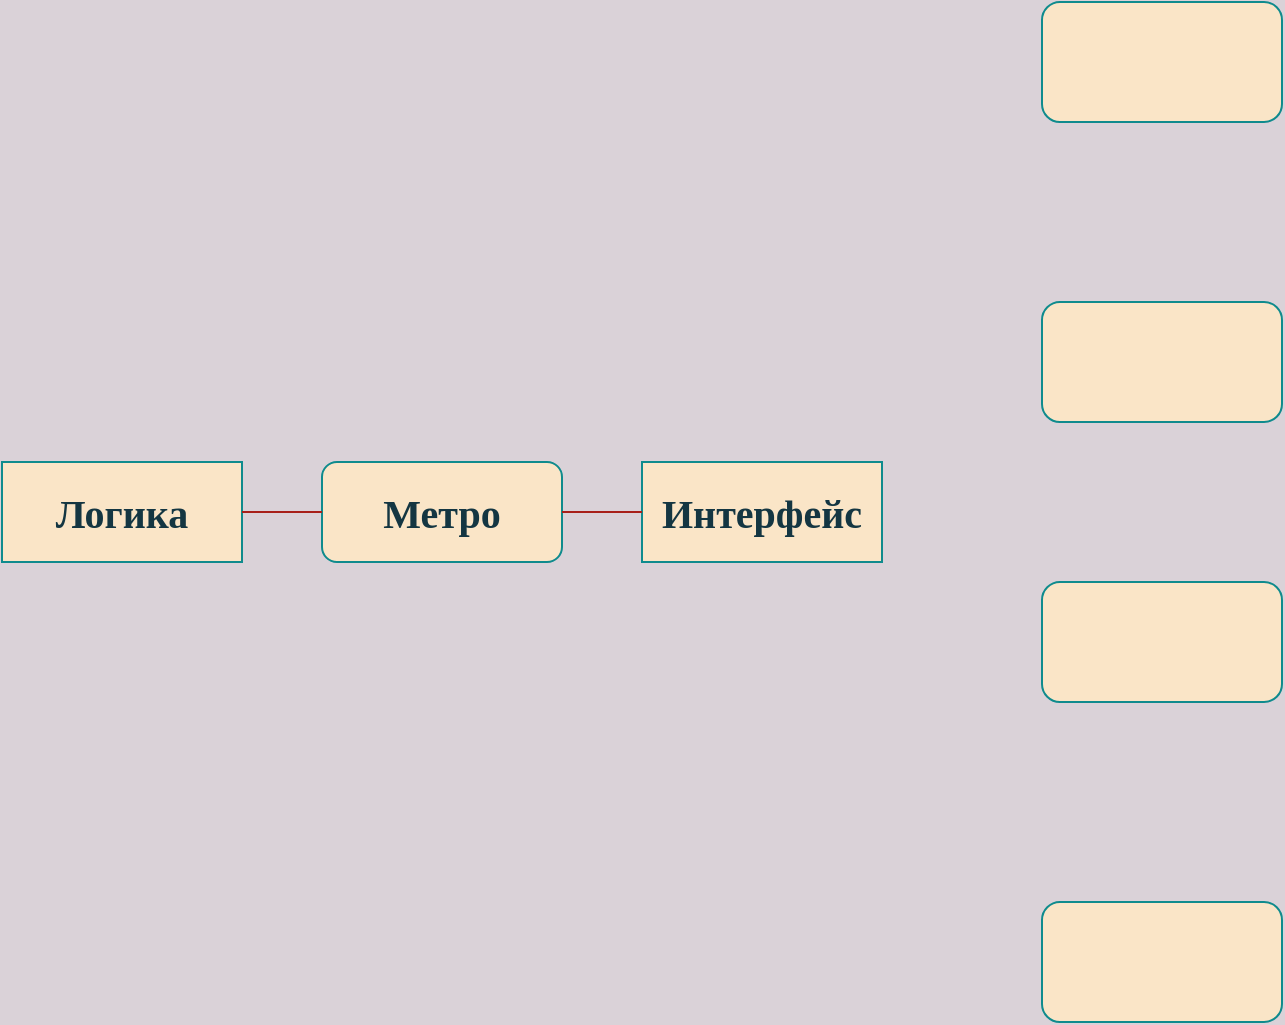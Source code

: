 <mxfile version="14.6.12" type="github">
  <diagram id="VhirNXBc8BUo8Ws5Ngwz" name="Page-1">
    <mxGraphModel dx="1054" dy="647" grid="1" gridSize="10" guides="1" tooltips="1" connect="1" arrows="1" fold="1" page="1" pageScale="1" pageWidth="1169" pageHeight="827" background="#DAD2D8" math="0" shadow="0">
      <root>
        <mxCell id="0" />
        <mxCell id="1" parent="0" />
        <mxCell id="hveAdcwGdqv-MiLM6Rzx-1" value="Метро" style="rounded=1;whiteSpace=wrap;html=1;fillColor=#FAE5C7;strokeColor=#0F8B8D;fontColor=#143642;fontFamily=Times New Roman;textDirection=ltr;fontSize=20;fontStyle=1" vertex="1" parent="1">
          <mxGeometry x="480" y="300" width="120" height="50" as="geometry" />
        </mxCell>
        <mxCell id="hveAdcwGdqv-MiLM6Rzx-2" value="Интерфейс" style="rounded=0;whiteSpace=wrap;html=1;sketch=0;fontFamily=Times New Roman;fontSize=20;fontColor=#143642;strokeColor=#0F8B8D;fillColor=#FAE5C7;textDirection=ltr;fontStyle=1" vertex="1" parent="1">
          <mxGeometry x="640" y="300" width="120" height="50" as="geometry" />
        </mxCell>
        <mxCell id="hveAdcwGdqv-MiLM6Rzx-3" value="Логика" style="rounded=0;whiteSpace=wrap;html=1;sketch=0;fontFamily=Times New Roman;fontSize=20;fontColor=#143642;strokeColor=#0F8B8D;fillColor=#FAE5C7;textDirection=ltr;fontStyle=1" vertex="1" parent="1">
          <mxGeometry x="320" y="300" width="120" height="50" as="geometry" />
        </mxCell>
        <mxCell id="hveAdcwGdqv-MiLM6Rzx-4" value="" style="endArrow=none;html=1;fontFamily=Times New Roman;fontSize=20;fontColor=#143642;strokeColor=#A8201A;fillColor=#FAE5C7;exitX=1;exitY=0.5;exitDx=0;exitDy=0;entryX=0;entryY=0.5;entryDx=0;entryDy=0;" edge="1" parent="1" source="hveAdcwGdqv-MiLM6Rzx-3" target="hveAdcwGdqv-MiLM6Rzx-1">
          <mxGeometry width="50" height="50" relative="1" as="geometry">
            <mxPoint x="500" y="360" as="sourcePoint" />
            <mxPoint x="550" y="310" as="targetPoint" />
          </mxGeometry>
        </mxCell>
        <mxCell id="hveAdcwGdqv-MiLM6Rzx-5" value="" style="endArrow=none;html=1;fontFamily=Times New Roman;fontSize=20;fontColor=#143642;strokeColor=#A8201A;fillColor=#FAE5C7;exitX=0;exitY=0.5;exitDx=0;exitDy=0;entryX=1;entryY=0.5;entryDx=0;entryDy=0;" edge="1" parent="1" source="hveAdcwGdqv-MiLM6Rzx-2" target="hveAdcwGdqv-MiLM6Rzx-1">
          <mxGeometry width="50" height="50" relative="1" as="geometry">
            <mxPoint x="500" y="360" as="sourcePoint" />
            <mxPoint x="550" y="310" as="targetPoint" />
          </mxGeometry>
        </mxCell>
        <mxCell id="hveAdcwGdqv-MiLM6Rzx-6" value="" style="rounded=1;whiteSpace=wrap;html=1;sketch=0;fontFamily=Times New Roman;fontSize=20;fontColor=#143642;strokeColor=#0F8B8D;fillColor=#FAE5C7;" vertex="1" parent="1">
          <mxGeometry x="840" y="70" width="120" height="60" as="geometry" />
        </mxCell>
        <mxCell id="hveAdcwGdqv-MiLM6Rzx-8" value="" style="rounded=1;whiteSpace=wrap;html=1;sketch=0;fontFamily=Times New Roman;fontSize=20;fontColor=#143642;strokeColor=#0F8B8D;fillColor=#FAE5C7;" vertex="1" parent="1">
          <mxGeometry x="840" y="220" width="120" height="60" as="geometry" />
        </mxCell>
        <mxCell id="hveAdcwGdqv-MiLM6Rzx-9" value="" style="rounded=1;whiteSpace=wrap;html=1;sketch=0;fontFamily=Times New Roman;fontSize=20;fontColor=#143642;strokeColor=#0F8B8D;fillColor=#FAE5C7;" vertex="1" parent="1">
          <mxGeometry x="840" y="360" width="120" height="60" as="geometry" />
        </mxCell>
        <mxCell id="hveAdcwGdqv-MiLM6Rzx-10" value="" style="rounded=1;whiteSpace=wrap;html=1;sketch=0;fontFamily=Times New Roman;fontSize=20;fontColor=#143642;strokeColor=#0F8B8D;fillColor=#FAE5C7;" vertex="1" parent="1">
          <mxGeometry x="840" y="520" width="120" height="60" as="geometry" />
        </mxCell>
      </root>
    </mxGraphModel>
  </diagram>
</mxfile>
